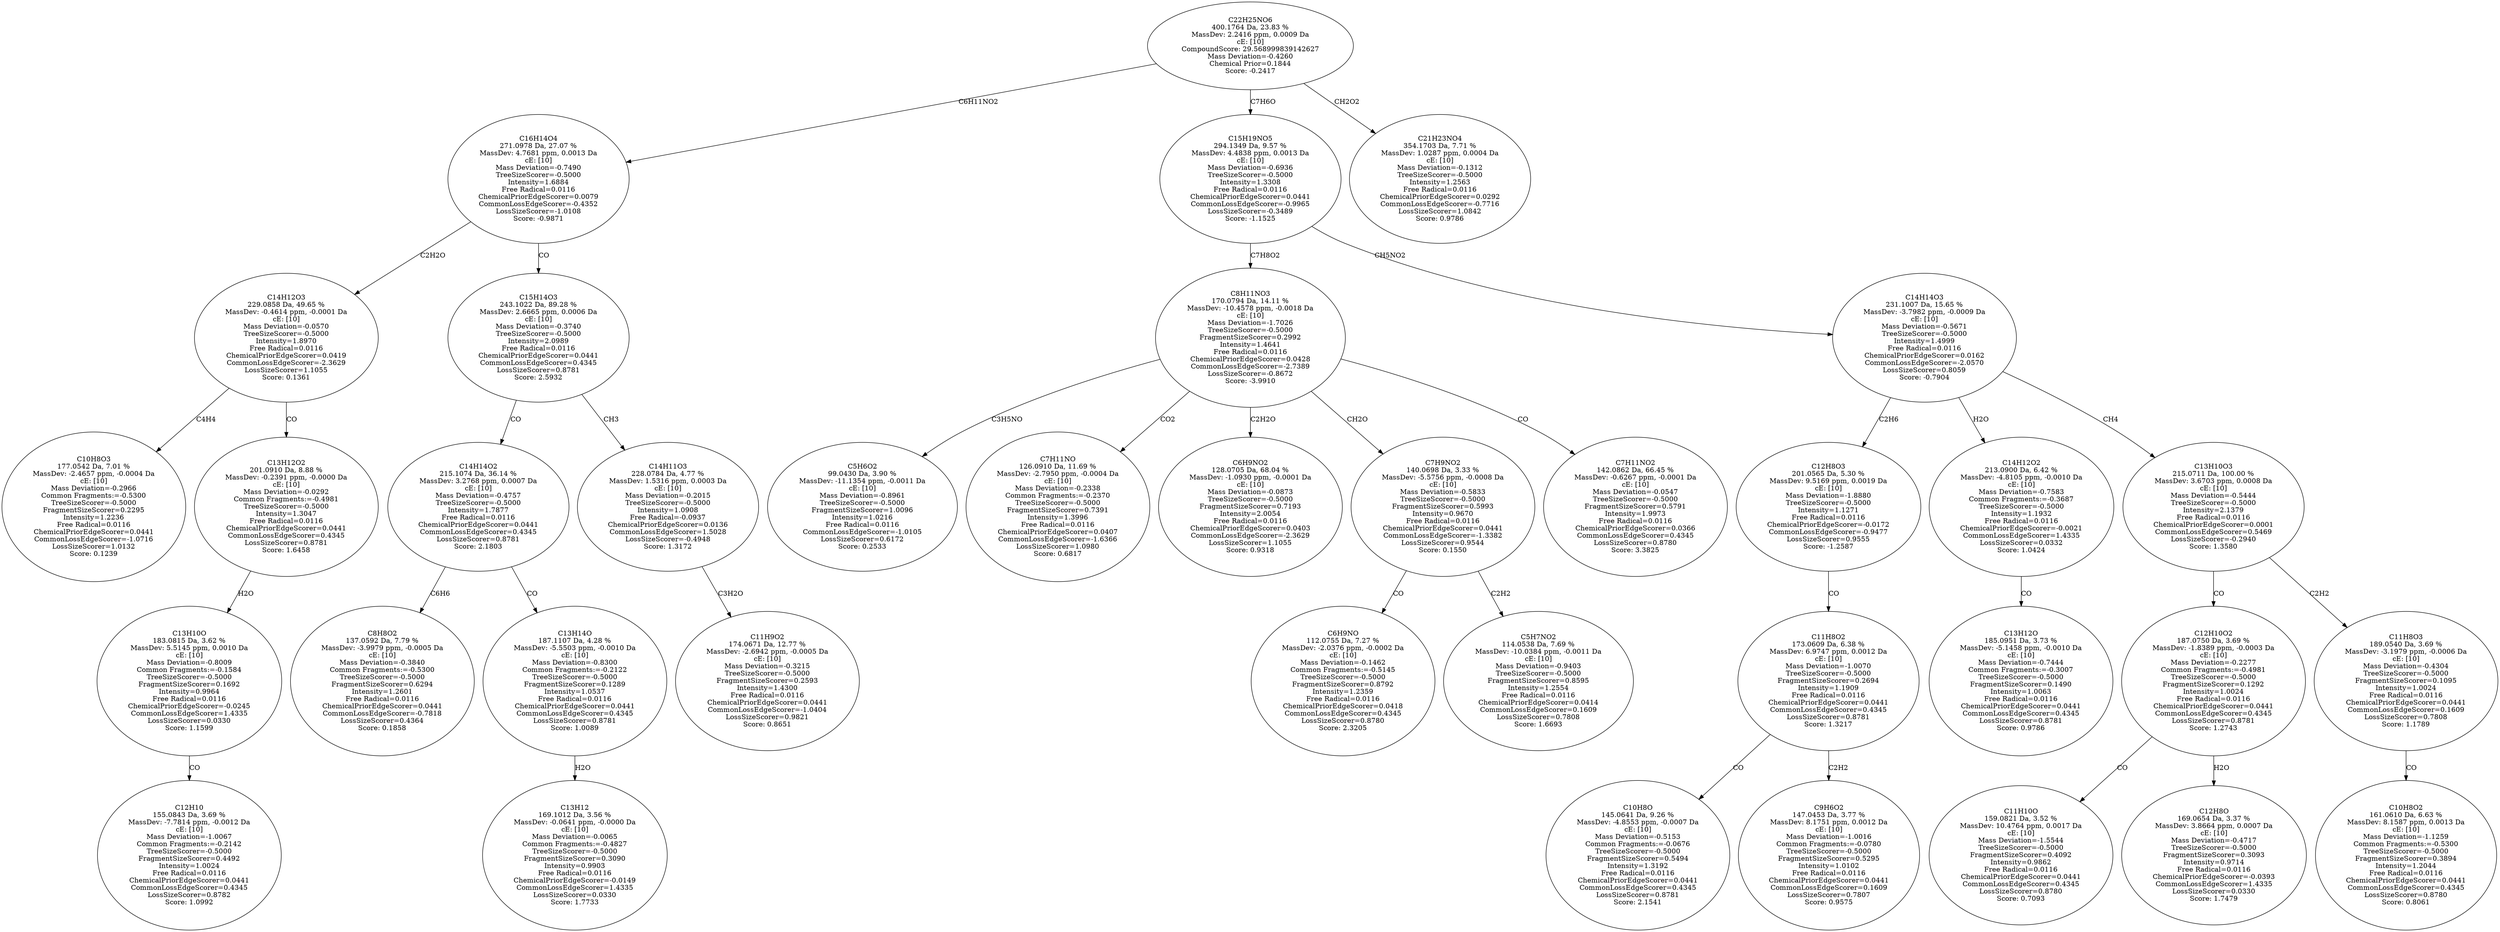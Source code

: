 strict digraph {
v1 [label="C10H8O3\n177.0542 Da, 7.01 %\nMassDev: -2.4657 ppm, -0.0004 Da\ncE: [10]\nMass Deviation=-0.2966\nCommon Fragments:=-0.5300\nTreeSizeScorer=-0.5000\nFragmentSizeScorer=0.2295\nIntensity=1.2236\nFree Radical=0.0116\nChemicalPriorEdgeScorer=0.0441\nCommonLossEdgeScorer=-1.0716\nLossSizeScorer=1.0132\nScore: 0.1239"];
v2 [label="C12H10\n155.0843 Da, 3.69 %\nMassDev: -7.7814 ppm, -0.0012 Da\ncE: [10]\nMass Deviation=-1.0067\nCommon Fragments:=-0.2142\nTreeSizeScorer=-0.5000\nFragmentSizeScorer=0.4492\nIntensity=1.0024\nFree Radical=0.0116\nChemicalPriorEdgeScorer=0.0441\nCommonLossEdgeScorer=0.4345\nLossSizeScorer=0.8782\nScore: 1.0992"];
v3 [label="C13H10O\n183.0815 Da, 3.62 %\nMassDev: 5.5145 ppm, 0.0010 Da\ncE: [10]\nMass Deviation=-0.8009\nCommon Fragments:=-0.1584\nTreeSizeScorer=-0.5000\nFragmentSizeScorer=0.1692\nIntensity=0.9964\nFree Radical=0.0116\nChemicalPriorEdgeScorer=-0.0245\nCommonLossEdgeScorer=1.4335\nLossSizeScorer=0.0330\nScore: 1.1599"];
v4 [label="C13H12O2\n201.0910 Da, 8.88 %\nMassDev: -0.2391 ppm, -0.0000 Da\ncE: [10]\nMass Deviation=-0.0292\nCommon Fragments:=-0.4981\nTreeSizeScorer=-0.5000\nIntensity=1.3047\nFree Radical=0.0116\nChemicalPriorEdgeScorer=0.0441\nCommonLossEdgeScorer=0.4345\nLossSizeScorer=0.8781\nScore: 1.6458"];
v5 [label="C14H12O3\n229.0858 Da, 49.65 %\nMassDev: -0.4614 ppm, -0.0001 Da\ncE: [10]\nMass Deviation=-0.0570\nTreeSizeScorer=-0.5000\nIntensity=1.8970\nFree Radical=0.0116\nChemicalPriorEdgeScorer=0.0419\nCommonLossEdgeScorer=-2.3629\nLossSizeScorer=1.1055\nScore: 0.1361"];
v6 [label="C8H8O2\n137.0592 Da, 7.79 %\nMassDev: -3.9979 ppm, -0.0005 Da\ncE: [10]\nMass Deviation=-0.3840\nCommon Fragments:=-0.5300\nTreeSizeScorer=-0.5000\nFragmentSizeScorer=0.6294\nIntensity=1.2601\nFree Radical=0.0116\nChemicalPriorEdgeScorer=0.0441\nCommonLossEdgeScorer=-0.7818\nLossSizeScorer=0.4364\nScore: 0.1858"];
v7 [label="C13H12\n169.1012 Da, 3.56 %\nMassDev: -0.0641 ppm, -0.0000 Da\ncE: [10]\nMass Deviation=-0.0065\nCommon Fragments:=-0.4827\nTreeSizeScorer=-0.5000\nFragmentSizeScorer=0.3090\nIntensity=0.9903\nFree Radical=0.0116\nChemicalPriorEdgeScorer=-0.0149\nCommonLossEdgeScorer=1.4335\nLossSizeScorer=0.0330\nScore: 1.7733"];
v8 [label="C13H14O\n187.1107 Da, 4.28 %\nMassDev: -5.5503 ppm, -0.0010 Da\ncE: [10]\nMass Deviation=-0.8300\nCommon Fragments:=-0.2122\nTreeSizeScorer=-0.5000\nFragmentSizeScorer=0.1289\nIntensity=1.0537\nFree Radical=0.0116\nChemicalPriorEdgeScorer=0.0441\nCommonLossEdgeScorer=0.4345\nLossSizeScorer=0.8781\nScore: 1.0089"];
v9 [label="C14H14O2\n215.1074 Da, 36.14 %\nMassDev: 3.2768 ppm, 0.0007 Da\ncE: [10]\nMass Deviation=-0.4757\nTreeSizeScorer=-0.5000\nIntensity=1.7877\nFree Radical=0.0116\nChemicalPriorEdgeScorer=0.0441\nCommonLossEdgeScorer=0.4345\nLossSizeScorer=0.8781\nScore: 2.1803"];
v10 [label="C11H9O2\n174.0671 Da, 12.77 %\nMassDev: -2.6942 ppm, -0.0005 Da\ncE: [10]\nMass Deviation=-0.3215\nTreeSizeScorer=-0.5000\nFragmentSizeScorer=0.2593\nIntensity=1.4300\nFree Radical=0.0116\nChemicalPriorEdgeScorer=0.0441\nCommonLossEdgeScorer=-1.0404\nLossSizeScorer=0.9821\nScore: 0.8651"];
v11 [label="C14H11O3\n228.0784 Da, 4.77 %\nMassDev: 1.5316 ppm, 0.0003 Da\ncE: [10]\nMass Deviation=-0.2015\nTreeSizeScorer=-0.5000\nIntensity=1.0908\nFree Radical=-0.0937\nChemicalPriorEdgeScorer=0.0136\nCommonLossEdgeScorer=1.5028\nLossSizeScorer=-0.4948\nScore: 1.3172"];
v12 [label="C15H14O3\n243.1022 Da, 89.28 %\nMassDev: 2.6665 ppm, 0.0006 Da\ncE: [10]\nMass Deviation=-0.3740\nTreeSizeScorer=-0.5000\nIntensity=2.0989\nFree Radical=0.0116\nChemicalPriorEdgeScorer=0.0441\nCommonLossEdgeScorer=0.4345\nLossSizeScorer=0.8781\nScore: 2.5932"];
v13 [label="C16H14O4\n271.0978 Da, 27.07 %\nMassDev: 4.7681 ppm, 0.0013 Da\ncE: [10]\nMass Deviation=-0.7490\nTreeSizeScorer=-0.5000\nIntensity=1.6884\nFree Radical=0.0116\nChemicalPriorEdgeScorer=0.0079\nCommonLossEdgeScorer=-0.4352\nLossSizeScorer=-1.0108\nScore: -0.9871"];
v14 [label="C5H6O2\n99.0430 Da, 3.90 %\nMassDev: -11.1354 ppm, -0.0011 Da\ncE: [10]\nMass Deviation=-0.8961\nTreeSizeScorer=-0.5000\nFragmentSizeScorer=1.0096\nIntensity=1.0216\nFree Radical=0.0116\nCommonLossEdgeScorer=-1.0105\nLossSizeScorer=0.6172\nScore: 0.2533"];
v15 [label="C7H11NO\n126.0910 Da, 11.69 %\nMassDev: -2.7950 ppm, -0.0004 Da\ncE: [10]\nMass Deviation=-0.2338\nCommon Fragments:=-0.2370\nTreeSizeScorer=-0.5000\nFragmentSizeScorer=0.7391\nIntensity=1.3996\nFree Radical=0.0116\nChemicalPriorEdgeScorer=0.0407\nCommonLossEdgeScorer=-1.6366\nLossSizeScorer=1.0980\nScore: 0.6817"];
v16 [label="C6H9NO2\n128.0705 Da, 68.04 %\nMassDev: -1.0930 ppm, -0.0001 Da\ncE: [10]\nMass Deviation=-0.0873\nTreeSizeScorer=-0.5000\nFragmentSizeScorer=0.7193\nIntensity=2.0054\nFree Radical=0.0116\nChemicalPriorEdgeScorer=0.0403\nCommonLossEdgeScorer=-2.3629\nLossSizeScorer=1.1055\nScore: 0.9318"];
v17 [label="C6H9NO\n112.0755 Da, 7.27 %\nMassDev: -2.0376 ppm, -0.0002 Da\ncE: [10]\nMass Deviation=-0.1462\nCommon Fragments:=-0.5145\nTreeSizeScorer=-0.5000\nFragmentSizeScorer=0.8792\nIntensity=1.2359\nFree Radical=0.0116\nChemicalPriorEdgeScorer=0.0418\nCommonLossEdgeScorer=0.4345\nLossSizeScorer=0.8780\nScore: 2.3205"];
v18 [label="C5H7NO2\n114.0538 Da, 7.69 %\nMassDev: -10.0384 ppm, -0.0011 Da\ncE: [10]\nMass Deviation=-0.9403\nTreeSizeScorer=-0.5000\nFragmentSizeScorer=0.8595\nIntensity=1.2554\nFree Radical=0.0116\nChemicalPriorEdgeScorer=0.0414\nCommonLossEdgeScorer=0.1609\nLossSizeScorer=0.7808\nScore: 1.6693"];
v19 [label="C7H9NO2\n140.0698 Da, 3.33 %\nMassDev: -5.5756 ppm, -0.0008 Da\ncE: [10]\nMass Deviation=-0.5833\nTreeSizeScorer=-0.5000\nFragmentSizeScorer=0.5993\nIntensity=0.9670\nFree Radical=0.0116\nChemicalPriorEdgeScorer=0.0441\nCommonLossEdgeScorer=-1.3382\nLossSizeScorer=0.9544\nScore: 0.1550"];
v20 [label="C7H11NO2\n142.0862 Da, 66.45 %\nMassDev: -0.6267 ppm, -0.0001 Da\ncE: [10]\nMass Deviation=-0.0547\nTreeSizeScorer=-0.5000\nFragmentSizeScorer=0.5791\nIntensity=1.9973\nFree Radical=0.0116\nChemicalPriorEdgeScorer=0.0366\nCommonLossEdgeScorer=0.4345\nLossSizeScorer=0.8780\nScore: 3.3825"];
v21 [label="C8H11NO3\n170.0794 Da, 14.11 %\nMassDev: -10.4578 ppm, -0.0018 Da\ncE: [10]\nMass Deviation=-1.7026\nTreeSizeScorer=-0.5000\nFragmentSizeScorer=0.2992\nIntensity=1.4641\nFree Radical=0.0116\nChemicalPriorEdgeScorer=0.0428\nCommonLossEdgeScorer=-2.7389\nLossSizeScorer=-0.8672\nScore: -3.9910"];
v22 [label="C10H8O\n145.0641 Da, 9.26 %\nMassDev: -4.8553 ppm, -0.0007 Da\ncE: [10]\nMass Deviation=-0.5153\nCommon Fragments:=-0.0676\nTreeSizeScorer=-0.5000\nFragmentSizeScorer=0.5494\nIntensity=1.3192\nFree Radical=0.0116\nChemicalPriorEdgeScorer=0.0441\nCommonLossEdgeScorer=0.4345\nLossSizeScorer=0.8781\nScore: 2.1541"];
v23 [label="C9H6O2\n147.0453 Da, 3.77 %\nMassDev: 8.1751 ppm, 0.0012 Da\ncE: [10]\nMass Deviation=-1.0016\nCommon Fragments:=-0.0780\nTreeSizeScorer=-0.5000\nFragmentSizeScorer=0.5295\nIntensity=1.0102\nFree Radical=0.0116\nChemicalPriorEdgeScorer=0.0441\nCommonLossEdgeScorer=0.1609\nLossSizeScorer=0.7807\nScore: 0.9575"];
v24 [label="C11H8O2\n173.0609 Da, 6.38 %\nMassDev: 6.9747 ppm, 0.0012 Da\ncE: [10]\nMass Deviation=-1.0070\nTreeSizeScorer=-0.5000\nFragmentSizeScorer=0.2694\nIntensity=1.1909\nFree Radical=0.0116\nChemicalPriorEdgeScorer=0.0441\nCommonLossEdgeScorer=0.4345\nLossSizeScorer=0.8781\nScore: 1.3217"];
v25 [label="C12H8O3\n201.0565 Da, 5.30 %\nMassDev: 9.5169 ppm, 0.0019 Da\ncE: [10]\nMass Deviation=-1.8880\nTreeSizeScorer=-0.5000\nIntensity=1.1271\nFree Radical=0.0116\nChemicalPriorEdgeScorer=-0.0172\nCommonLossEdgeScorer=-0.9477\nLossSizeScorer=0.9555\nScore: -1.2587"];
v26 [label="C13H12O\n185.0951 Da, 3.73 %\nMassDev: -5.1458 ppm, -0.0010 Da\ncE: [10]\nMass Deviation=-0.7444\nCommon Fragments:=-0.3007\nTreeSizeScorer=-0.5000\nFragmentSizeScorer=0.1490\nIntensity=1.0063\nFree Radical=0.0116\nChemicalPriorEdgeScorer=0.0441\nCommonLossEdgeScorer=0.4345\nLossSizeScorer=0.8781\nScore: 0.9786"];
v27 [label="C14H12O2\n213.0900 Da, 6.42 %\nMassDev: -4.8105 ppm, -0.0010 Da\ncE: [10]\nMass Deviation=-0.7583\nCommon Fragments:=-0.3687\nTreeSizeScorer=-0.5000\nIntensity=1.1932\nFree Radical=0.0116\nChemicalPriorEdgeScorer=-0.0021\nCommonLossEdgeScorer=1.4335\nLossSizeScorer=0.0332\nScore: 1.0424"];
v28 [label="C11H10O\n159.0821 Da, 3.52 %\nMassDev: 10.4764 ppm, 0.0017 Da\ncE: [10]\nMass Deviation=-1.5544\nTreeSizeScorer=-0.5000\nFragmentSizeScorer=0.4092\nIntensity=0.9862\nFree Radical=0.0116\nChemicalPriorEdgeScorer=0.0441\nCommonLossEdgeScorer=0.4345\nLossSizeScorer=0.8780\nScore: 0.7093"];
v29 [label="C12H8O\n169.0654 Da, 3.37 %\nMassDev: 3.8664 ppm, 0.0007 Da\ncE: [10]\nMass Deviation=-0.4717\nTreeSizeScorer=-0.5000\nFragmentSizeScorer=0.3093\nIntensity=0.9714\nFree Radical=0.0116\nChemicalPriorEdgeScorer=-0.0393\nCommonLossEdgeScorer=1.4335\nLossSizeScorer=0.0330\nScore: 1.7479"];
v30 [label="C12H10O2\n187.0750 Da, 3.69 %\nMassDev: -1.8389 ppm, -0.0003 Da\ncE: [10]\nMass Deviation=-0.2277\nCommon Fragments:=-0.4981\nTreeSizeScorer=-0.5000\nFragmentSizeScorer=0.1292\nIntensity=1.0024\nFree Radical=0.0116\nChemicalPriorEdgeScorer=0.0441\nCommonLossEdgeScorer=0.4345\nLossSizeScorer=0.8781\nScore: 1.2743"];
v31 [label="C10H8O2\n161.0610 Da, 6.63 %\nMassDev: 8.1587 ppm, 0.0013 Da\ncE: [10]\nMass Deviation=-1.1259\nCommon Fragments:=-0.5300\nTreeSizeScorer=-0.5000\nFragmentSizeScorer=0.3894\nIntensity=1.2044\nFree Radical=0.0116\nChemicalPriorEdgeScorer=0.0441\nCommonLossEdgeScorer=0.4345\nLossSizeScorer=0.8780\nScore: 0.8061"];
v32 [label="C11H8O3\n189.0540 Da, 3.69 %\nMassDev: -3.1979 ppm, -0.0006 Da\ncE: [10]\nMass Deviation=-0.4304\nTreeSizeScorer=-0.5000\nFragmentSizeScorer=0.1095\nIntensity=1.0024\nFree Radical=0.0116\nChemicalPriorEdgeScorer=0.0441\nCommonLossEdgeScorer=0.1609\nLossSizeScorer=0.7808\nScore: 1.1789"];
v33 [label="C13H10O3\n215.0711 Da, 100.00 %\nMassDev: 3.6703 ppm, 0.0008 Da\ncE: [10]\nMass Deviation=-0.5444\nTreeSizeScorer=-0.5000\nIntensity=2.1379\nFree Radical=0.0116\nChemicalPriorEdgeScorer=0.0001\nCommonLossEdgeScorer=0.5469\nLossSizeScorer=-0.2940\nScore: 1.3580"];
v34 [label="C14H14O3\n231.1007 Da, 15.65 %\nMassDev: -3.7982 ppm, -0.0009 Da\ncE: [10]\nMass Deviation=-0.5671\nTreeSizeScorer=-0.5000\nIntensity=1.4999\nFree Radical=0.0116\nChemicalPriorEdgeScorer=0.0162\nCommonLossEdgeScorer=-2.0570\nLossSizeScorer=0.8059\nScore: -0.7904"];
v35 [label="C15H19NO5\n294.1349 Da, 9.57 %\nMassDev: 4.4838 ppm, 0.0013 Da\ncE: [10]\nMass Deviation=-0.6936\nTreeSizeScorer=-0.5000\nIntensity=1.3308\nFree Radical=0.0116\nChemicalPriorEdgeScorer=0.0441\nCommonLossEdgeScorer=-0.9965\nLossSizeScorer=-0.3489\nScore: -1.1525"];
v36 [label="C21H23NO4\n354.1703 Da, 7.71 %\nMassDev: 1.0287 ppm, 0.0004 Da\ncE: [10]\nMass Deviation=-0.1312\nTreeSizeScorer=-0.5000\nIntensity=1.2563\nFree Radical=0.0116\nChemicalPriorEdgeScorer=0.0292\nCommonLossEdgeScorer=-0.7716\nLossSizeScorer=1.0842\nScore: 0.9786"];
v37 [label="C22H25NO6\n400.1764 Da, 23.83 %\nMassDev: 2.2416 ppm, 0.0009 Da\ncE: [10]\nCompoundScore: 29.568999839142627\nMass Deviation=-0.4260\nChemical Prior=0.1844\nScore: -0.2417"];
v5 -> v1 [label="C4H4"];
v3 -> v2 [label="CO"];
v4 -> v3 [label="H2O"];
v5 -> v4 [label="CO"];
v13 -> v5 [label="C2H2O"];
v9 -> v6 [label="C6H6"];
v8 -> v7 [label="H2O"];
v9 -> v8 [label="CO"];
v12 -> v9 [label="CO"];
v11 -> v10 [label="C3H2O"];
v12 -> v11 [label="CH3"];
v13 -> v12 [label="CO"];
v37 -> v13 [label="C6H11NO2"];
v21 -> v14 [label="C3H5NO"];
v21 -> v15 [label="CO2"];
v21 -> v16 [label="C2H2O"];
v19 -> v17 [label="CO"];
v19 -> v18 [label="C2H2"];
v21 -> v19 [label="CH2O"];
v21 -> v20 [label="CO"];
v35 -> v21 [label="C7H8O2"];
v24 -> v22 [label="CO"];
v24 -> v23 [label="C2H2"];
v25 -> v24 [label="CO"];
v34 -> v25 [label="C2H6"];
v27 -> v26 [label="CO"];
v34 -> v27 [label="H2O"];
v30 -> v28 [label="CO"];
v30 -> v29 [label="H2O"];
v33 -> v30 [label="CO"];
v32 -> v31 [label="CO"];
v33 -> v32 [label="C2H2"];
v34 -> v33 [label="CH4"];
v35 -> v34 [label="CH5NO2"];
v37 -> v35 [label="C7H6O"];
v37 -> v36 [label="CH2O2"];
}